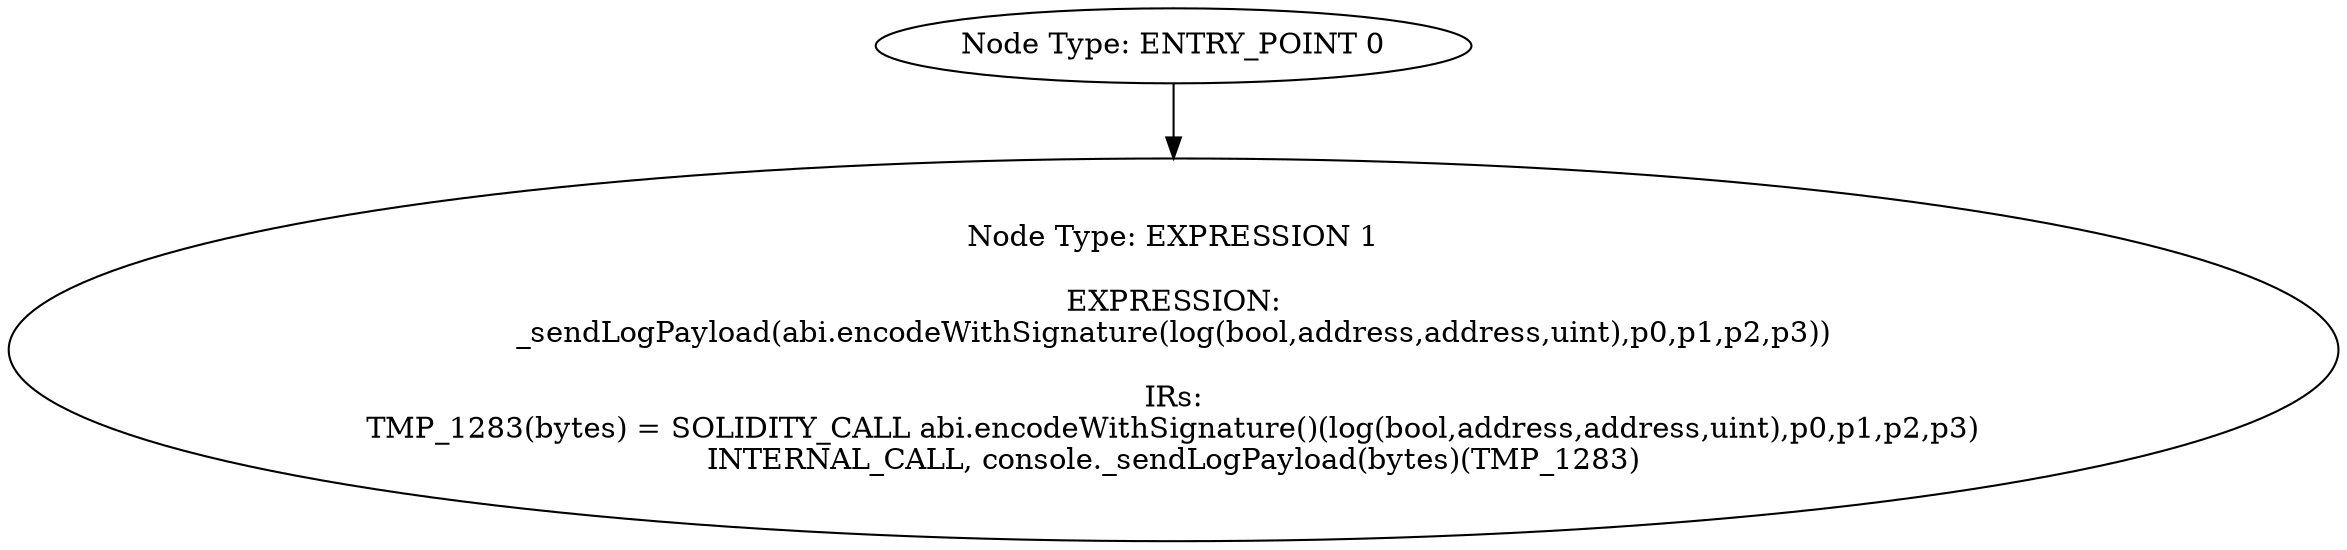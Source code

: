 digraph{
0[label="Node Type: ENTRY_POINT 0
"];
0->1;
1[label="Node Type: EXPRESSION 1

EXPRESSION:
_sendLogPayload(abi.encodeWithSignature(log(bool,address,address,uint),p0,p1,p2,p3))

IRs:
TMP_1283(bytes) = SOLIDITY_CALL abi.encodeWithSignature()(log(bool,address,address,uint),p0,p1,p2,p3)
INTERNAL_CALL, console._sendLogPayload(bytes)(TMP_1283)"];
}
